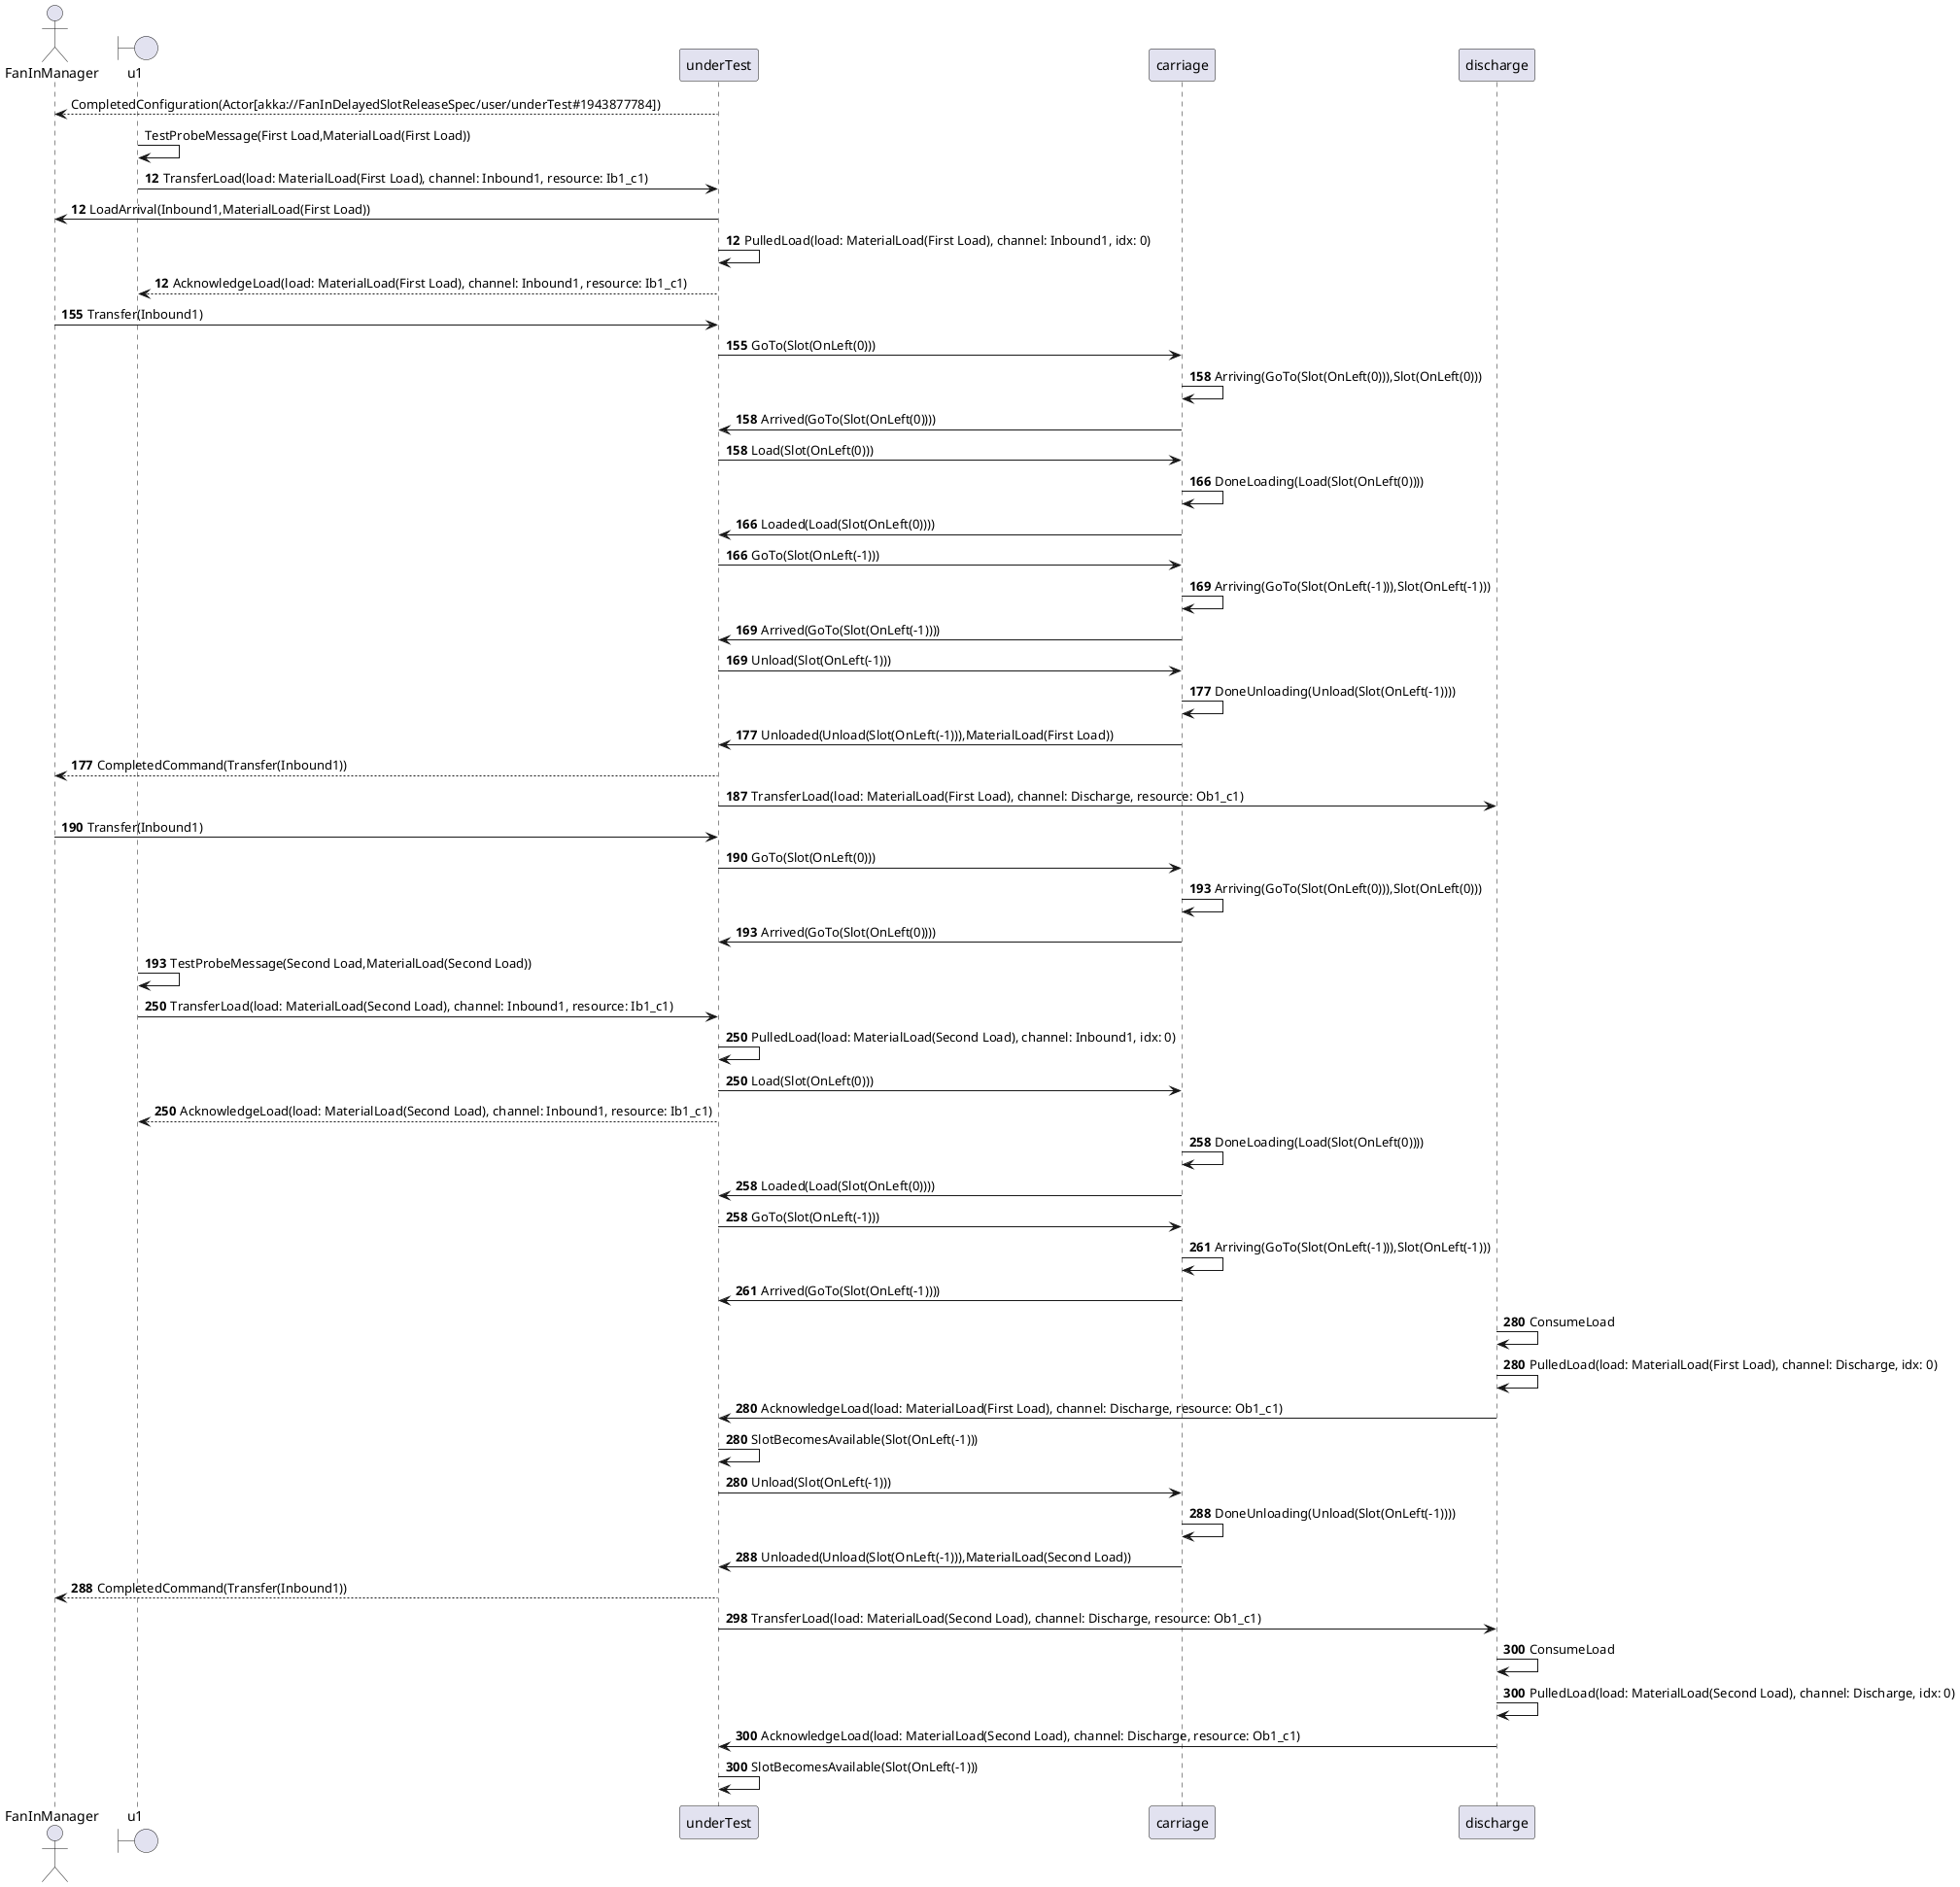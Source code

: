 @startuml
actor FanInManager
boundary u1


underTest --> FanInManager: CompletedConfiguration(Actor[akka://FanInDelayedSlotReleaseSpec/user/underTest#1943877784])
u1 -> u1: TestProbeMessage(First Load,MaterialLoad(First Load))
autonumber 12 0
u1 -> underTest: TransferLoad(load: MaterialLoad(First Load), channel: Inbound1, resource: Ib1_c1)
underTest -> FanInManager: LoadArrival(Inbound1,MaterialLoad(First Load))
underTest -> underTest: PulledLoad(load: MaterialLoad(First Load), channel: Inbound1, idx: 0)
underTest --> u1: AcknowledgeLoad(load: MaterialLoad(First Load), channel: Inbound1, resource: Ib1_c1)
autonumber 155 0
FanInManager -> underTest: Transfer(Inbound1)
underTest -> carriage: GoTo(Slot(OnLeft(0)))
autonumber 158 0
carriage -> carriage: Arriving(GoTo(Slot(OnLeft(0))),Slot(OnLeft(0)))
carriage -> underTest: Arrived(GoTo(Slot(OnLeft(0))))
underTest -> carriage: Load(Slot(OnLeft(0)))
autonumber 166 0
carriage -> carriage: DoneLoading(Load(Slot(OnLeft(0))))
carriage -> underTest: Loaded(Load(Slot(OnLeft(0))))
underTest -> carriage: GoTo(Slot(OnLeft(-1)))
autonumber 169 0
carriage -> carriage: Arriving(GoTo(Slot(OnLeft(-1))),Slot(OnLeft(-1)))
carriage -> underTest: Arrived(GoTo(Slot(OnLeft(-1))))
underTest -> carriage: Unload(Slot(OnLeft(-1)))
autonumber 177 0
carriage -> carriage: DoneUnloading(Unload(Slot(OnLeft(-1))))
carriage -> underTest: Unloaded(Unload(Slot(OnLeft(-1))),MaterialLoad(First Load))
underTest --> FanInManager: CompletedCommand(Transfer(Inbound1))
autonumber 187 0
underTest -> discharge: TransferLoad(load: MaterialLoad(First Load), channel: Discharge, resource: Ob1_c1)
autonumber 190 0
FanInManager -> underTest: Transfer(Inbound1)
underTest -> carriage: GoTo(Slot(OnLeft(0)))
autonumber 193 0
carriage -> carriage: Arriving(GoTo(Slot(OnLeft(0))),Slot(OnLeft(0)))
carriage -> underTest: Arrived(GoTo(Slot(OnLeft(0))))
u1 -> u1: TestProbeMessage(Second Load,MaterialLoad(Second Load))
autonumber 250 0
u1 -> underTest: TransferLoad(load: MaterialLoad(Second Load), channel: Inbound1, resource: Ib1_c1)
underTest -> underTest: PulledLoad(load: MaterialLoad(Second Load), channel: Inbound1, idx: 0)
underTest -> carriage: Load(Slot(OnLeft(0)))
underTest --> u1: AcknowledgeLoad(load: MaterialLoad(Second Load), channel: Inbound1, resource: Ib1_c1)
autonumber 258 0
carriage -> carriage: DoneLoading(Load(Slot(OnLeft(0))))
carriage -> underTest: Loaded(Load(Slot(OnLeft(0))))
underTest -> carriage: GoTo(Slot(OnLeft(-1)))
autonumber 261 0
carriage -> carriage: Arriving(GoTo(Slot(OnLeft(-1))),Slot(OnLeft(-1)))
carriage -> underTest: Arrived(GoTo(Slot(OnLeft(-1))))
autonumber 280 0
discharge -> discharge: ConsumeLoad
discharge -> discharge: PulledLoad(load: MaterialLoad(First Load), channel: Discharge, idx: 0)
discharge -> underTest: AcknowledgeLoad(load: MaterialLoad(First Load), channel: Discharge, resource: Ob1_c1)
underTest -> underTest: SlotBecomesAvailable(Slot(OnLeft(-1)))
underTest -> carriage: Unload(Slot(OnLeft(-1)))
autonumber 288 0
carriage -> carriage: DoneUnloading(Unload(Slot(OnLeft(-1))))
carriage -> underTest: Unloaded(Unload(Slot(OnLeft(-1))),MaterialLoad(Second Load))
underTest --> FanInManager: CompletedCommand(Transfer(Inbound1))
autonumber 298 0
underTest -> discharge: TransferLoad(load: MaterialLoad(Second Load), channel: Discharge, resource: Ob1_c1)
autonumber 300 0
discharge -> discharge: ConsumeLoad
discharge -> discharge: PulledLoad(load: MaterialLoad(Second Load), channel: Discharge, idx: 0)
discharge -> underTest: AcknowledgeLoad(load: MaterialLoad(Second Load), channel: Discharge, resource: Ob1_c1)
underTest -> underTest: SlotBecomesAvailable(Slot(OnLeft(-1)))
@enduml